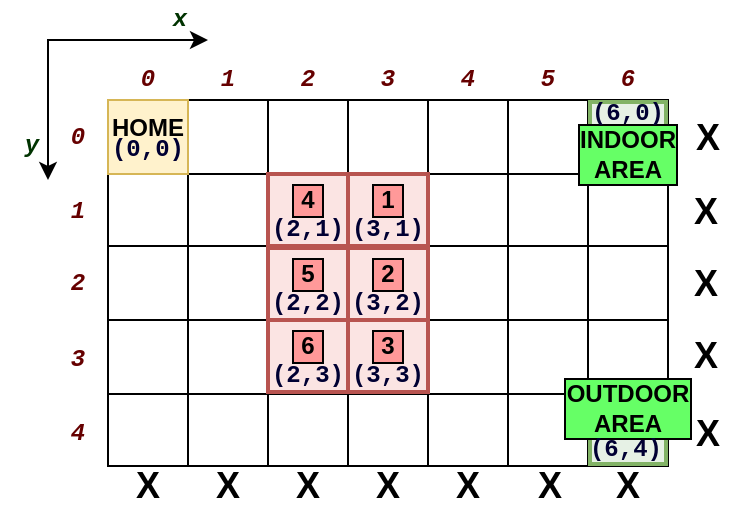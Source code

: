 <mxfile version="14.6.13" type="device"><diagram id="4bUjPhYBL1bc1Y9eAkPL" name="Pagina-1"><mxGraphModel dx="852" dy="494" grid="1" gridSize="10" guides="1" tooltips="1" connect="1" arrows="1" fold="1" page="1" pageScale="1" pageWidth="827" pageHeight="1169" math="0" shadow="0"><root><mxCell id="0"/><mxCell id="1" parent="0"/><mxCell id="dOk6Yb4jo5VdsaK2h5cP-14" value="" style="shape=table;html=1;whiteSpace=wrap;startSize=0;container=1;collapsible=0;childLayout=tableLayout;fontSize=20;fontStyle=1" parent="1" vertex="1"><mxGeometry x="230" y="60" width="280" height="183" as="geometry"/></mxCell><mxCell id="dOk6Yb4jo5VdsaK2h5cP-15" value="" style="shape=partialRectangle;html=1;whiteSpace=wrap;collapsible=0;dropTarget=0;pointerEvents=0;fillColor=none;top=0;left=0;bottom=0;right=0;points=[[0,0.5],[1,0.5]];portConstraint=eastwest;fontSize=20;fontStyle=1" parent="dOk6Yb4jo5VdsaK2h5cP-14" vertex="1"><mxGeometry width="280" height="37" as="geometry"/></mxCell><mxCell id="dOk6Yb4jo5VdsaK2h5cP-16" value="r" style="shape=partialRectangle;html=1;whiteSpace=wrap;connectable=0;overflow=hidden;fillColor=none;top=0;left=0;bottom=0;right=0;fontSize=20;fontStyle=1" parent="dOk6Yb4jo5VdsaK2h5cP-15" vertex="1"><mxGeometry width="40" height="37" as="geometry"/></mxCell><mxCell id="dOk6Yb4jo5VdsaK2h5cP-17" value="" style="shape=partialRectangle;html=1;whiteSpace=wrap;connectable=0;overflow=hidden;fillColor=none;top=0;left=0;bottom=0;right=0;fontSize=20;fontStyle=0" parent="dOk6Yb4jo5VdsaK2h5cP-15" vertex="1"><mxGeometry x="40" width="40" height="37" as="geometry"/></mxCell><mxCell id="dOk6Yb4jo5VdsaK2h5cP-18" value="" style="shape=partialRectangle;html=1;whiteSpace=wrap;connectable=0;overflow=hidden;fillColor=none;top=0;left=0;bottom=0;right=0;fontSize=20;fontStyle=0" parent="dOk6Yb4jo5VdsaK2h5cP-15" vertex="1"><mxGeometry x="80" width="40" height="37" as="geometry"/></mxCell><mxCell id="dOk6Yb4jo5VdsaK2h5cP-19" value="" style="shape=partialRectangle;html=1;whiteSpace=wrap;connectable=0;overflow=hidden;fillColor=none;top=0;left=0;bottom=0;right=0;fontSize=20;fontStyle=0" parent="dOk6Yb4jo5VdsaK2h5cP-15" vertex="1"><mxGeometry x="120" width="40" height="37" as="geometry"/></mxCell><mxCell id="dOk6Yb4jo5VdsaK2h5cP-20" value="" style="shape=partialRectangle;html=1;whiteSpace=wrap;connectable=0;overflow=hidden;fillColor=none;top=0;left=0;bottom=0;right=0;fontSize=20;fontStyle=0" parent="dOk6Yb4jo5VdsaK2h5cP-15" vertex="1"><mxGeometry x="160" width="40" height="37" as="geometry"/></mxCell><mxCell id="dOk6Yb4jo5VdsaK2h5cP-21" value="" style="shape=partialRectangle;html=1;whiteSpace=wrap;connectable=0;overflow=hidden;fillColor=none;top=0;left=0;bottom=0;right=0;fontSize=20;fontStyle=0" parent="dOk6Yb4jo5VdsaK2h5cP-15" vertex="1"><mxGeometry x="200" width="40" height="37" as="geometry"/></mxCell><mxCell id="dOk6Yb4jo5VdsaK2h5cP-22" value="" style="shape=partialRectangle;html=1;whiteSpace=wrap;connectable=0;overflow=hidden;fillColor=none;top=0;left=0;bottom=0;right=0;fontSize=20;fontStyle=0;labelBackgroundColor=#ffffff;" parent="dOk6Yb4jo5VdsaK2h5cP-15" vertex="1"><mxGeometry x="240" width="40" height="37" as="geometry"/></mxCell><mxCell id="dOk6Yb4jo5VdsaK2h5cP-24" value="" style="shape=partialRectangle;html=1;whiteSpace=wrap;collapsible=0;dropTarget=0;pointerEvents=0;fillColor=none;top=0;left=0;bottom=0;right=0;points=[[0,0.5],[1,0.5]];portConstraint=eastwest;fontSize=20;fontStyle=1" parent="dOk6Yb4jo5VdsaK2h5cP-14" vertex="1"><mxGeometry y="37" width="280" height="36" as="geometry"/></mxCell><mxCell id="dOk6Yb4jo5VdsaK2h5cP-25" value="" style="shape=partialRectangle;html=1;whiteSpace=wrap;connectable=0;overflow=hidden;fillColor=none;top=0;left=0;bottom=0;right=0;fontSize=20;fontStyle=0" parent="dOk6Yb4jo5VdsaK2h5cP-24" vertex="1"><mxGeometry width="40" height="36" as="geometry"/></mxCell><mxCell id="dOk6Yb4jo5VdsaK2h5cP-26" value="" style="shape=partialRectangle;html=1;whiteSpace=wrap;connectable=0;overflow=hidden;fillColor=none;top=0;left=0;bottom=0;right=0;fontSize=20;fontStyle=0" parent="dOk6Yb4jo5VdsaK2h5cP-24" vertex="1"><mxGeometry x="40" width="40" height="36" as="geometry"/></mxCell><mxCell id="dOk6Yb4jo5VdsaK2h5cP-27" value="" style="shape=partialRectangle;html=1;whiteSpace=wrap;connectable=0;overflow=hidden;fillColor=none;top=0;left=0;bottom=0;right=0;fontSize=20;fontStyle=1;fontColor=#990000;labelBackgroundColor=#ffffff;" parent="dOk6Yb4jo5VdsaK2h5cP-24" vertex="1"><mxGeometry x="80" width="40" height="36" as="geometry"/></mxCell><mxCell id="dOk6Yb4jo5VdsaK2h5cP-28" value="" style="shape=partialRectangle;html=1;whiteSpace=wrap;connectable=0;overflow=hidden;fillColor=none;top=0;left=0;bottom=0;right=0;fontSize=20;fontStyle=1;fontColor=#990000;" parent="dOk6Yb4jo5VdsaK2h5cP-24" vertex="1"><mxGeometry x="120" width="40" height="36" as="geometry"/></mxCell><mxCell id="dOk6Yb4jo5VdsaK2h5cP-29" value="" style="shape=partialRectangle;html=1;whiteSpace=wrap;connectable=0;overflow=hidden;fillColor=none;top=0;left=0;bottom=0;right=0;fontSize=20;fontStyle=0" parent="dOk6Yb4jo5VdsaK2h5cP-24" vertex="1"><mxGeometry x="160" width="40" height="36" as="geometry"/></mxCell><mxCell id="dOk6Yb4jo5VdsaK2h5cP-30" value="" style="shape=partialRectangle;html=1;whiteSpace=wrap;connectable=0;overflow=hidden;fillColor=none;top=0;left=0;bottom=0;right=0;fontSize=20;fontStyle=0" parent="dOk6Yb4jo5VdsaK2h5cP-24" vertex="1"><mxGeometry x="200" width="40" height="36" as="geometry"/></mxCell><mxCell id="dOk6Yb4jo5VdsaK2h5cP-31" value="" style="shape=partialRectangle;html=1;whiteSpace=wrap;connectable=0;overflow=hidden;fillColor=none;top=0;left=0;bottom=0;right=0;fontSize=20;fontStyle=0" parent="dOk6Yb4jo5VdsaK2h5cP-24" vertex="1"><mxGeometry x="240" width="40" height="36" as="geometry"/></mxCell><mxCell id="dOk6Yb4jo5VdsaK2h5cP-33" value="" style="shape=partialRectangle;html=1;whiteSpace=wrap;collapsible=0;dropTarget=0;pointerEvents=0;fillColor=none;top=0;left=0;bottom=0;right=0;points=[[0,0.5],[1,0.5]];portConstraint=eastwest;fontSize=20;fontStyle=1" parent="dOk6Yb4jo5VdsaK2h5cP-14" vertex="1"><mxGeometry y="73" width="280" height="37" as="geometry"/></mxCell><mxCell id="dOk6Yb4jo5VdsaK2h5cP-34" value="" style="shape=partialRectangle;html=1;whiteSpace=wrap;connectable=0;overflow=hidden;fillColor=none;top=0;left=0;bottom=0;right=0;fontSize=20;fontStyle=0" parent="dOk6Yb4jo5VdsaK2h5cP-33" vertex="1"><mxGeometry width="40" height="37" as="geometry"/></mxCell><mxCell id="dOk6Yb4jo5VdsaK2h5cP-35" value="" style="shape=partialRectangle;html=1;whiteSpace=wrap;connectable=0;overflow=hidden;fillColor=none;top=0;left=0;bottom=0;right=0;fontSize=20;fontStyle=0" parent="dOk6Yb4jo5VdsaK2h5cP-33" vertex="1"><mxGeometry x="40" width="40" height="37" as="geometry"/></mxCell><mxCell id="dOk6Yb4jo5VdsaK2h5cP-36" value="" style="shape=partialRectangle;html=1;whiteSpace=wrap;connectable=0;overflow=hidden;fillColor=none;top=0;left=0;bottom=0;right=0;fontSize=20;fontStyle=1;fontColor=#990000;" parent="dOk6Yb4jo5VdsaK2h5cP-33" vertex="1"><mxGeometry x="80" width="40" height="37" as="geometry"/></mxCell><mxCell id="dOk6Yb4jo5VdsaK2h5cP-37" value="" style="shape=partialRectangle;html=1;whiteSpace=wrap;connectable=0;overflow=hidden;fillColor=none;top=0;left=0;bottom=0;right=0;fontSize=20;fontStyle=1;fontColor=#990000;" parent="dOk6Yb4jo5VdsaK2h5cP-33" vertex="1"><mxGeometry x="120" width="40" height="37" as="geometry"/></mxCell><mxCell id="dOk6Yb4jo5VdsaK2h5cP-38" value="" style="shape=partialRectangle;html=1;whiteSpace=wrap;connectable=0;overflow=hidden;fillColor=none;top=0;left=0;bottom=0;right=0;fontSize=20;fontStyle=0" parent="dOk6Yb4jo5VdsaK2h5cP-33" vertex="1"><mxGeometry x="160" width="40" height="37" as="geometry"/></mxCell><mxCell id="dOk6Yb4jo5VdsaK2h5cP-39" value="" style="shape=partialRectangle;html=1;whiteSpace=wrap;connectable=0;overflow=hidden;fillColor=none;top=0;left=0;bottom=0;right=0;fontSize=20;fontStyle=0" parent="dOk6Yb4jo5VdsaK2h5cP-33" vertex="1"><mxGeometry x="200" width="40" height="37" as="geometry"/></mxCell><mxCell id="dOk6Yb4jo5VdsaK2h5cP-40" value="" style="shape=partialRectangle;html=1;whiteSpace=wrap;connectable=0;overflow=hidden;fillColor=none;top=0;left=0;bottom=0;right=0;fontSize=20;fontStyle=0" parent="dOk6Yb4jo5VdsaK2h5cP-33" vertex="1"><mxGeometry x="240" width="40" height="37" as="geometry"/></mxCell><mxCell id="dOk6Yb4jo5VdsaK2h5cP-42" value="" style="shape=partialRectangle;html=1;whiteSpace=wrap;collapsible=0;dropTarget=0;pointerEvents=0;fillColor=none;top=0;left=0;bottom=0;right=0;points=[[0,0.5],[1,0.5]];portConstraint=eastwest;fontSize=20;fontStyle=1" parent="dOk6Yb4jo5VdsaK2h5cP-14" vertex="1"><mxGeometry y="110" width="280" height="37" as="geometry"/></mxCell><mxCell id="dOk6Yb4jo5VdsaK2h5cP-43" value="" style="shape=partialRectangle;html=1;whiteSpace=wrap;connectable=0;overflow=hidden;fillColor=none;top=0;left=0;bottom=0;right=0;fontSize=20;fontStyle=0" parent="dOk6Yb4jo5VdsaK2h5cP-42" vertex="1"><mxGeometry width="40" height="37" as="geometry"/></mxCell><mxCell id="dOk6Yb4jo5VdsaK2h5cP-44" value="" style="shape=partialRectangle;html=1;whiteSpace=wrap;connectable=0;overflow=hidden;fillColor=none;top=0;left=0;bottom=0;right=0;fontSize=20;fontStyle=0" parent="dOk6Yb4jo5VdsaK2h5cP-42" vertex="1"><mxGeometry x="40" width="40" height="37" as="geometry"/></mxCell><mxCell id="dOk6Yb4jo5VdsaK2h5cP-45" value="" style="shape=partialRectangle;html=1;whiteSpace=wrap;connectable=0;overflow=hidden;fillColor=none;top=0;left=0;bottom=0;right=0;fontSize=20;fontStyle=1;fontColor=#990000;" parent="dOk6Yb4jo5VdsaK2h5cP-42" vertex="1"><mxGeometry x="80" width="40" height="37" as="geometry"/></mxCell><mxCell id="dOk6Yb4jo5VdsaK2h5cP-46" value="" style="shape=partialRectangle;html=1;whiteSpace=wrap;connectable=0;overflow=hidden;fillColor=none;top=0;left=0;bottom=0;right=0;fontSize=20;fontStyle=1;fontColor=#990000;" parent="dOk6Yb4jo5VdsaK2h5cP-42" vertex="1"><mxGeometry x="120" width="40" height="37" as="geometry"/></mxCell><mxCell id="dOk6Yb4jo5VdsaK2h5cP-47" value="" style="shape=partialRectangle;html=1;whiteSpace=wrap;connectable=0;overflow=hidden;fillColor=none;top=0;left=0;bottom=0;right=0;fontSize=20;fontStyle=0" parent="dOk6Yb4jo5VdsaK2h5cP-42" vertex="1"><mxGeometry x="160" width="40" height="37" as="geometry"/></mxCell><mxCell id="dOk6Yb4jo5VdsaK2h5cP-48" value="" style="shape=partialRectangle;html=1;whiteSpace=wrap;connectable=0;overflow=hidden;fillColor=none;top=0;left=0;bottom=0;right=0;fontSize=20;fontStyle=0" parent="dOk6Yb4jo5VdsaK2h5cP-42" vertex="1"><mxGeometry x="200" width="40" height="37" as="geometry"/></mxCell><mxCell id="dOk6Yb4jo5VdsaK2h5cP-49" value="" style="shape=partialRectangle;html=1;whiteSpace=wrap;connectable=0;overflow=hidden;fillColor=none;top=0;left=0;bottom=0;right=0;fontSize=20;fontStyle=0" parent="dOk6Yb4jo5VdsaK2h5cP-42" vertex="1"><mxGeometry x="240" width="40" height="37" as="geometry"/></mxCell><mxCell id="dOk6Yb4jo5VdsaK2h5cP-51" value="" style="shape=partialRectangle;html=1;whiteSpace=wrap;collapsible=0;dropTarget=0;pointerEvents=0;fillColor=none;top=0;left=0;bottom=0;right=0;points=[[0,0.5],[1,0.5]];portConstraint=eastwest;fontSize=20;fontStyle=1" parent="dOk6Yb4jo5VdsaK2h5cP-14" vertex="1"><mxGeometry y="147" width="280" height="36" as="geometry"/></mxCell><mxCell id="dOk6Yb4jo5VdsaK2h5cP-52" value="" style="shape=partialRectangle;html=1;whiteSpace=wrap;connectable=0;overflow=hidden;fillColor=none;top=0;left=0;bottom=0;right=0;fontSize=20;fontStyle=0" parent="dOk6Yb4jo5VdsaK2h5cP-51" vertex="1"><mxGeometry width="40" height="36" as="geometry"/></mxCell><mxCell id="dOk6Yb4jo5VdsaK2h5cP-53" value="" style="shape=partialRectangle;html=1;whiteSpace=wrap;connectable=0;overflow=hidden;fillColor=none;top=0;left=0;bottom=0;right=0;fontSize=20;fontStyle=0" parent="dOk6Yb4jo5VdsaK2h5cP-51" vertex="1"><mxGeometry x="40" width="40" height="36" as="geometry"/></mxCell><mxCell id="dOk6Yb4jo5VdsaK2h5cP-54" value="" style="shape=partialRectangle;html=1;whiteSpace=wrap;connectable=0;overflow=hidden;fillColor=none;top=0;left=0;bottom=0;right=0;fontSize=20;fontStyle=0" parent="dOk6Yb4jo5VdsaK2h5cP-51" vertex="1"><mxGeometry x="80" width="40" height="36" as="geometry"/></mxCell><mxCell id="dOk6Yb4jo5VdsaK2h5cP-55" value="" style="shape=partialRectangle;html=1;whiteSpace=wrap;connectable=0;overflow=hidden;fillColor=none;top=0;left=0;bottom=0;right=0;fontSize=20;fontStyle=0" parent="dOk6Yb4jo5VdsaK2h5cP-51" vertex="1"><mxGeometry x="120" width="40" height="36" as="geometry"/></mxCell><mxCell id="dOk6Yb4jo5VdsaK2h5cP-56" value="" style="shape=partialRectangle;html=1;whiteSpace=wrap;connectable=0;overflow=hidden;fillColor=none;top=0;left=0;bottom=0;right=0;fontSize=20;fontStyle=0" parent="dOk6Yb4jo5VdsaK2h5cP-51" vertex="1"><mxGeometry x="160" width="40" height="36" as="geometry"/></mxCell><mxCell id="dOk6Yb4jo5VdsaK2h5cP-57" value="" style="shape=partialRectangle;html=1;whiteSpace=wrap;connectable=0;overflow=hidden;fillColor=none;top=0;left=0;bottom=0;right=0;fontSize=20;fontStyle=0" parent="dOk6Yb4jo5VdsaK2h5cP-51" vertex="1"><mxGeometry x="200" width="40" height="36" as="geometry"/></mxCell><mxCell id="dOk6Yb4jo5VdsaK2h5cP-58" value="" style="shape=partialRectangle;html=1;whiteSpace=wrap;connectable=0;overflow=hidden;fillColor=none;top=0;left=0;bottom=0;right=0;fontSize=20;fontStyle=0" parent="dOk6Yb4jo5VdsaK2h5cP-51" vertex="1"><mxGeometry x="240" width="40" height="36" as="geometry"/></mxCell><mxCell id="dOk6Yb4jo5VdsaK2h5cP-78" value="HOME" style="rounded=0;whiteSpace=wrap;html=1;labelBackgroundColor=none;fontSize=12;fillColor=#fff2cc;strokeColor=#d6b656;fontStyle=1;spacingTop=-10;" parent="1" vertex="1"><mxGeometry x="230" y="60" width="40" height="37" as="geometry"/></mxCell><mxCell id="eppS1NyLgUpxT2BzLXId-18" value="&amp;nbsp;1&amp;nbsp;" style="rounded=0;whiteSpace=wrap;html=1;strokeWidth=2;strokeColor=#b85450;sketch=0;glass=0;shadow=0;fillOpacity=55;fillColor=#f8cecc;labelBackgroundColor=#FF9999;labelBorderColor=#000000;fontStyle=1;spacingTop=-10;" parent="1" vertex="1"><mxGeometry x="350" y="97" width="40" height="36" as="geometry"/></mxCell><mxCell id="eppS1NyLgUpxT2BzLXId-27" value="" style="shape=partialRectangle;html=1;whiteSpace=wrap;connectable=0;overflow=hidden;fillColor=none;top=0;left=0;bottom=0;right=0;fontSize=20;fontStyle=0" parent="1" vertex="1"><mxGeometry x="470" y="208" width="40" height="37" as="geometry"/></mxCell><mxCell id="eppS1NyLgUpxT2BzLXId-28" value="" style="shape=partialRectangle;html=1;whiteSpace=wrap;connectable=0;overflow=hidden;fillColor=none;top=0;left=0;bottom=0;right=0;fontSize=20;fontStyle=0;labelBackgroundColor=#ffffff;" parent="1" vertex="1"><mxGeometry x="510" y="208" width="40" height="37" as="geometry"/></mxCell><mxCell id="eppS1NyLgUpxT2BzLXId-29" value="" style="group;spacingTop=0;" parent="1" vertex="1" connectable="0"><mxGeometry x="475" y="188" width="47" height="82" as="geometry"/></mxCell><mxCell id="eppS1NyLgUpxT2BzLXId-31" value="OUTDOOR&lt;br&gt;AREA" style="whiteSpace=wrap;html=1;aspect=fixed;rounded=0;shadow=0;glass=0;labelBackgroundColor=#66FF66;sketch=0;fontSize=12;strokeColor=#82b366;strokeWidth=2;fillColor=#d5e8d4;fillOpacity=60;labelBorderColor=#000000;spacingTop=-18;fontStyle=1" parent="eppS1NyLgUpxT2BzLXId-29" vertex="1"><mxGeometry x="-4" y="16" width="38" height="38" as="geometry"/></mxCell><mxCell id="YjefHfXxdFKpFdCLdjJn-18" value="(6,4)" style="text;html=1;strokeColor=none;fillColor=none;align=center;verticalAlign=middle;whiteSpace=wrap;rounded=0;fontFamily=Courier New;fontStyle=1;fontColor=#000033;" parent="eppS1NyLgUpxT2BzLXId-29" vertex="1"><mxGeometry x="-6" y="37" width="40" height="20" as="geometry"/></mxCell><mxCell id="dRkYS8iY194vv3HKHB-G-18" value="X" style="text;html=1;strokeColor=none;fillColor=none;align=center;verticalAlign=middle;whiteSpace=wrap;rounded=0;fontStyle=1;fontSize=18;" parent="eppS1NyLgUpxT2BzLXId-29" vertex="1"><mxGeometry x="-5" y="55" width="40" height="20" as="geometry"/></mxCell><mxCell id="eppS1NyLgUpxT2BzLXId-37" value="" style="shape=partialRectangle;html=1;whiteSpace=wrap;connectable=0;overflow=hidden;fillColor=none;top=0;left=0;bottom=0;right=0;fontSize=20;fontStyle=0" parent="1" vertex="1"><mxGeometry x="509" y="50" width="40" height="36" as="geometry"/></mxCell><mxCell id="eppS1NyLgUpxT2BzLXId-38" value="" style="shape=partialRectangle;html=1;whiteSpace=wrap;connectable=0;overflow=hidden;fillColor=none;top=0;left=0;bottom=0;right=0;fontSize=20;fontStyle=0;labelBackgroundColor=#ffffff;" parent="1" vertex="1"><mxGeometry x="509" y="51" width="40" height="37" as="geometry"/></mxCell><mxCell id="YjefHfXxdFKpFdCLdjJn-1" value="0" style="text;html=1;strokeColor=none;fillColor=none;align=center;verticalAlign=middle;whiteSpace=wrap;rounded=0;fontFamily=Courier New;fontStyle=3;fontColor=#660000;" parent="1" vertex="1"><mxGeometry x="200" y="69" width="30" height="20" as="geometry"/></mxCell><mxCell id="YjefHfXxdFKpFdCLdjJn-2" value="1" style="text;html=1;strokeColor=none;fillColor=none;align=center;verticalAlign=middle;whiteSpace=wrap;rounded=0;fontFamily=Courier New;fontStyle=3;fontColor=#660000;" parent="1" vertex="1"><mxGeometry x="200" y="106.25" width="30" height="20" as="geometry"/></mxCell><mxCell id="YjefHfXxdFKpFdCLdjJn-3" value="2" style="text;html=1;strokeColor=none;fillColor=none;align=center;verticalAlign=middle;whiteSpace=wrap;rounded=0;fontFamily=Courier New;fontStyle=3;fontColor=#660000;" parent="1" vertex="1"><mxGeometry x="200" y="141.5" width="30" height="20" as="geometry"/></mxCell><mxCell id="YjefHfXxdFKpFdCLdjJn-4" value="3" style="text;html=1;strokeColor=none;fillColor=none;align=center;verticalAlign=middle;whiteSpace=wrap;rounded=0;fontFamily=Courier New;fontStyle=3;fontColor=#660000;" parent="1" vertex="1"><mxGeometry x="200" y="180" width="30" height="20" as="geometry"/></mxCell><mxCell id="YjefHfXxdFKpFdCLdjJn-5" value="4" style="text;html=1;strokeColor=none;fillColor=none;align=center;verticalAlign=middle;whiteSpace=wrap;rounded=0;fontFamily=Courier New;fontStyle=3;fontColor=#660000;" parent="1" vertex="1"><mxGeometry x="200" y="216.5" width="30" height="20" as="geometry"/></mxCell><mxCell id="YjefHfXxdFKpFdCLdjJn-6" value="0" style="text;html=1;strokeColor=none;fillColor=none;align=center;verticalAlign=middle;whiteSpace=wrap;rounded=0;fontFamily=Courier New;fontStyle=3;fontColor=#660000;" parent="1" vertex="1"><mxGeometry x="230" y="40" width="40" height="20" as="geometry"/></mxCell><mxCell id="YjefHfXxdFKpFdCLdjJn-8" value="1" style="text;html=1;strokeColor=none;fillColor=none;align=center;verticalAlign=middle;whiteSpace=wrap;rounded=0;fontFamily=Courier New;fontStyle=3;fontColor=#660000;" parent="1" vertex="1"><mxGeometry x="270" y="40" width="40" height="20" as="geometry"/></mxCell><mxCell id="YjefHfXxdFKpFdCLdjJn-9" value="2" style="text;html=1;strokeColor=none;fillColor=none;align=center;verticalAlign=middle;whiteSpace=wrap;rounded=0;fontFamily=Courier New;fontStyle=3;fontColor=#660000;" parent="1" vertex="1"><mxGeometry x="310" y="40" width="40" height="20" as="geometry"/></mxCell><mxCell id="YjefHfXxdFKpFdCLdjJn-10" value="3" style="text;html=1;strokeColor=none;fillColor=none;align=center;verticalAlign=middle;whiteSpace=wrap;rounded=0;fontFamily=Courier New;fontStyle=3;fontColor=#660000;" parent="1" vertex="1"><mxGeometry x="350" y="40" width="40" height="20" as="geometry"/></mxCell><mxCell id="YjefHfXxdFKpFdCLdjJn-11" value="4" style="text;html=1;strokeColor=none;fillColor=none;align=center;verticalAlign=middle;whiteSpace=wrap;rounded=0;fontFamily=Courier New;fontStyle=3;fontColor=#660000;" parent="1" vertex="1"><mxGeometry x="390" y="40" width="40" height="20" as="geometry"/></mxCell><mxCell id="YjefHfXxdFKpFdCLdjJn-12" value="5" style="text;html=1;strokeColor=none;fillColor=none;align=center;verticalAlign=middle;whiteSpace=wrap;rounded=0;fontFamily=Courier New;fontStyle=3;fontColor=#660000;" parent="1" vertex="1"><mxGeometry x="430" y="40" width="40" height="20" as="geometry"/></mxCell><mxCell id="YjefHfXxdFKpFdCLdjJn-14" value="(0,0)" style="text;html=1;strokeColor=none;fillColor=none;align=center;verticalAlign=middle;whiteSpace=wrap;rounded=0;fontFamily=Courier New;fontStyle=1;fontColor=#000033;" parent="1" vertex="1"><mxGeometry x="230" y="75" width="40" height="20" as="geometry"/></mxCell><mxCell id="YjefHfXxdFKpFdCLdjJn-19" value="" style="endArrow=classic;startArrow=classic;html=1;fontFamily=Courier New;fontColor=#000033;rounded=0;" parent="1" edge="1"><mxGeometry width="50" height="50" relative="1" as="geometry"><mxPoint x="200" y="100" as="sourcePoint"/><mxPoint x="280" y="30" as="targetPoint"/><Array as="points"><mxPoint x="200" y="30"/></Array></mxGeometry></mxCell><mxCell id="YjefHfXxdFKpFdCLdjJn-20" value="x" style="text;html=1;strokeColor=none;fillColor=none;align=center;verticalAlign=middle;whiteSpace=wrap;rounded=0;fontFamily=Courier New;fontStyle=3;fontColor=#003300;" parent="1" vertex="1"><mxGeometry x="250" y="10" width="31.75" height="20" as="geometry"/></mxCell><mxCell id="YjefHfXxdFKpFdCLdjJn-21" value="y" style="text;html=1;strokeColor=none;fillColor=none;align=center;verticalAlign=middle;whiteSpace=wrap;rounded=0;fontFamily=Courier New;fontStyle=3;fontColor=#003300;" parent="1" vertex="1"><mxGeometry x="176" y="73" width="31.75" height="20" as="geometry"/></mxCell><mxCell id="eppS1NyLgUpxT2BzLXId-24" value="INDOOR&lt;br&gt;AREA" style="whiteSpace=wrap;html=1;aspect=fixed;rounded=0;shadow=0;glass=0;labelBackgroundColor=#66FF66;sketch=0;fontSize=12;strokeColor=#82b366;strokeWidth=2;fillColor=#d5e8d4;fillOpacity=60;labelBorderColor=#000000;spacingTop=14;fontStyle=1" parent="1" vertex="1"><mxGeometry x="471" y="61" width="38" height="38" as="geometry"/></mxCell><mxCell id="YjefHfXxdFKpFdCLdjJn-17" value="(6,0)" style="text;html=1;strokeColor=none;fillColor=none;align=center;verticalAlign=middle;whiteSpace=wrap;rounded=0;fontFamily=Courier New;fontStyle=1;fontColor=#000033;" parent="1" vertex="1"><mxGeometry x="470" y="57" width="40" height="20" as="geometry"/></mxCell><mxCell id="dRkYS8iY194vv3HKHB-G-1" value="&amp;nbsp;2&amp;nbsp;" style="rounded=0;whiteSpace=wrap;html=1;strokeWidth=2;strokeColor=#b85450;sketch=0;glass=0;shadow=0;fillOpacity=55;fillColor=#f8cecc;labelBackgroundColor=#FF9999;labelBorderColor=#000000;fontStyle=1;spacingTop=-10;" parent="1" vertex="1"><mxGeometry x="350" y="134" width="40" height="36" as="geometry"/></mxCell><mxCell id="dRkYS8iY194vv3HKHB-G-2" value="&amp;nbsp;3&amp;nbsp;" style="rounded=0;whiteSpace=wrap;html=1;strokeWidth=2;strokeColor=#b85450;sketch=0;glass=0;shadow=0;fillOpacity=55;fillColor=#f8cecc;labelBackgroundColor=#FF9999;labelBorderColor=#000000;fontStyle=1;spacingTop=-10;" parent="1" vertex="1"><mxGeometry x="350" y="170" width="40" height="36" as="geometry"/></mxCell><mxCell id="dRkYS8iY194vv3HKHB-G-3" value="&amp;nbsp;4&amp;nbsp;" style="rounded=0;whiteSpace=wrap;html=1;strokeWidth=2;strokeColor=#b85450;sketch=0;glass=0;shadow=0;fillOpacity=55;fillColor=#f8cecc;labelBackgroundColor=#FF9999;labelBorderColor=#000000;fontStyle=1;spacingTop=-10;" parent="1" vertex="1"><mxGeometry x="310" y="97" width="40" height="36" as="geometry"/></mxCell><mxCell id="dRkYS8iY194vv3HKHB-G-4" value="&amp;nbsp;5&amp;nbsp;" style="rounded=0;whiteSpace=wrap;html=1;strokeWidth=2;strokeColor=#b85450;sketch=0;glass=0;shadow=0;fillOpacity=55;fillColor=#f8cecc;labelBackgroundColor=#FF9999;labelBorderColor=#000000;fontStyle=1;spacingTop=-10;" parent="1" vertex="1"><mxGeometry x="310" y="134" width="40" height="36" as="geometry"/></mxCell><mxCell id="dRkYS8iY194vv3HKHB-G-5" value="&amp;nbsp;6&amp;nbsp;" style="rounded=0;whiteSpace=wrap;html=1;strokeWidth=2;strokeColor=#b85450;sketch=0;glass=0;shadow=0;fillOpacity=55;fillColor=#f8cecc;labelBackgroundColor=#FF9999;labelBorderColor=#000000;fontStyle=1;spacingTop=-10;" parent="1" vertex="1"><mxGeometry x="310" y="170" width="40" height="36" as="geometry"/></mxCell><mxCell id="dRkYS8iY194vv3HKHB-G-6" value="(2,1)" style="text;html=1;strokeColor=none;fillColor=none;align=center;verticalAlign=middle;whiteSpace=wrap;rounded=0;fontFamily=Courier New;fontStyle=1;fontColor=#000033;" parent="1" vertex="1"><mxGeometry x="310" y="115" width="40" height="20" as="geometry"/></mxCell><mxCell id="dRkYS8iY194vv3HKHB-G-7" value="(3,1)" style="text;html=1;strokeColor=none;fillColor=none;align=center;verticalAlign=middle;whiteSpace=wrap;rounded=0;fontFamily=Courier New;fontStyle=1;fontColor=#000033;" parent="1" vertex="1"><mxGeometry x="350" y="115" width="40" height="20" as="geometry"/></mxCell><mxCell id="dRkYS8iY194vv3HKHB-G-8" value="(2,2)" style="text;html=1;strokeColor=none;fillColor=none;align=center;verticalAlign=middle;whiteSpace=wrap;rounded=0;fontFamily=Courier New;fontStyle=1;fontColor=#000033;" parent="1" vertex="1"><mxGeometry x="310" y="152" width="40" height="20" as="geometry"/></mxCell><mxCell id="dRkYS8iY194vv3HKHB-G-9" value="(3,2)" style="text;html=1;strokeColor=none;fillColor=none;align=center;verticalAlign=middle;whiteSpace=wrap;rounded=0;fontFamily=Courier New;fontStyle=1;fontColor=#000033;" parent="1" vertex="1"><mxGeometry x="350" y="152" width="40" height="20" as="geometry"/></mxCell><mxCell id="dRkYS8iY194vv3HKHB-G-10" value="(2,3)" style="text;html=1;strokeColor=none;fillColor=none;align=center;verticalAlign=middle;whiteSpace=wrap;rounded=0;fontFamily=Courier New;fontStyle=1;fontColor=#000033;" parent="1" vertex="1"><mxGeometry x="310" y="188" width="40" height="20" as="geometry"/></mxCell><mxCell id="dRkYS8iY194vv3HKHB-G-11" value="(3,3)" style="text;html=1;strokeColor=none;fillColor=none;align=center;verticalAlign=middle;whiteSpace=wrap;rounded=0;fontFamily=Courier New;fontStyle=1;fontColor=#000033;" parent="1" vertex="1"><mxGeometry x="350" y="188" width="40" height="20" as="geometry"/></mxCell><mxCell id="dRkYS8iY194vv3HKHB-G-12" value="X" style="text;html=1;strokeColor=none;fillColor=none;align=center;verticalAlign=middle;whiteSpace=wrap;rounded=0;fontStyle=1;fontSize=18;" parent="1" vertex="1"><mxGeometry x="230" y="243" width="40" height="20" as="geometry"/></mxCell><mxCell id="dRkYS8iY194vv3HKHB-G-13" value="X" style="text;html=1;strokeColor=none;fillColor=none;align=center;verticalAlign=middle;whiteSpace=wrap;rounded=0;fontStyle=1;fontSize=18;" parent="1" vertex="1"><mxGeometry x="270" y="243" width="40" height="20" as="geometry"/></mxCell><mxCell id="dRkYS8iY194vv3HKHB-G-14" value="X" style="text;html=1;strokeColor=none;fillColor=none;align=center;verticalAlign=middle;whiteSpace=wrap;rounded=0;fontStyle=1;fontSize=18;" parent="1" vertex="1"><mxGeometry x="310" y="243" width="40" height="20" as="geometry"/></mxCell><mxCell id="dRkYS8iY194vv3HKHB-G-15" value="X" style="text;html=1;strokeColor=none;fillColor=none;align=center;verticalAlign=middle;whiteSpace=wrap;rounded=0;fontStyle=1;fontSize=18;" parent="1" vertex="1"><mxGeometry x="350" y="243" width="40" height="20" as="geometry"/></mxCell><mxCell id="dRkYS8iY194vv3HKHB-G-16" value="X" style="text;html=1;strokeColor=none;fillColor=none;align=center;verticalAlign=middle;whiteSpace=wrap;rounded=0;fontStyle=1;fontSize=18;" parent="1" vertex="1"><mxGeometry x="390" y="243" width="40" height="20" as="geometry"/></mxCell><mxCell id="dRkYS8iY194vv3HKHB-G-17" value="X" style="text;html=1;strokeColor=none;fillColor=none;align=center;verticalAlign=middle;whiteSpace=wrap;rounded=0;fontStyle=1;fontSize=18;" parent="1" vertex="1"><mxGeometry x="431" y="243" width="40" height="20" as="geometry"/></mxCell><mxCell id="dRkYS8iY194vv3HKHB-G-19" value="X" style="text;html=1;strokeColor=none;fillColor=none;align=center;verticalAlign=middle;whiteSpace=wrap;rounded=0;fontStyle=1;fontSize=18;" parent="1" vertex="1"><mxGeometry x="509" y="106.25" width="40" height="20" as="geometry"/></mxCell><mxCell id="dRkYS8iY194vv3HKHB-G-20" value="X" style="text;html=1;strokeColor=none;fillColor=none;align=center;verticalAlign=middle;whiteSpace=wrap;rounded=0;fontStyle=1;fontSize=18;" parent="1" vertex="1"><mxGeometry x="510" y="68.5" width="40" height="20" as="geometry"/></mxCell><mxCell id="dRkYS8iY194vv3HKHB-G-21" value="X" style="text;html=1;strokeColor=none;fillColor=none;align=center;verticalAlign=middle;whiteSpace=wrap;rounded=0;fontStyle=1;fontSize=18;" parent="1" vertex="1"><mxGeometry x="509" y="141.5" width="40" height="20" as="geometry"/></mxCell><mxCell id="dRkYS8iY194vv3HKHB-G-22" value="X" style="text;html=1;strokeColor=none;fillColor=none;align=center;verticalAlign=middle;whiteSpace=wrap;rounded=0;fontStyle=1;fontSize=18;" parent="1" vertex="1"><mxGeometry x="509" y="178" width="40" height="20" as="geometry"/></mxCell><mxCell id="dRkYS8iY194vv3HKHB-G-23" value="X" style="text;html=1;strokeColor=none;fillColor=none;align=center;verticalAlign=middle;whiteSpace=wrap;rounded=0;fontStyle=1;fontSize=18;" parent="1" vertex="1"><mxGeometry x="510" y="216.5" width="40" height="20" as="geometry"/></mxCell><mxCell id="dRkYS8iY194vv3HKHB-G-24" value="6" style="text;html=1;strokeColor=none;fillColor=none;align=center;verticalAlign=middle;whiteSpace=wrap;rounded=0;fontFamily=Courier New;fontStyle=3;fontColor=#660000;" parent="1" vertex="1"><mxGeometry x="470" y="40" width="40" height="20" as="geometry"/></mxCell></root></mxGraphModel></diagram></mxfile>